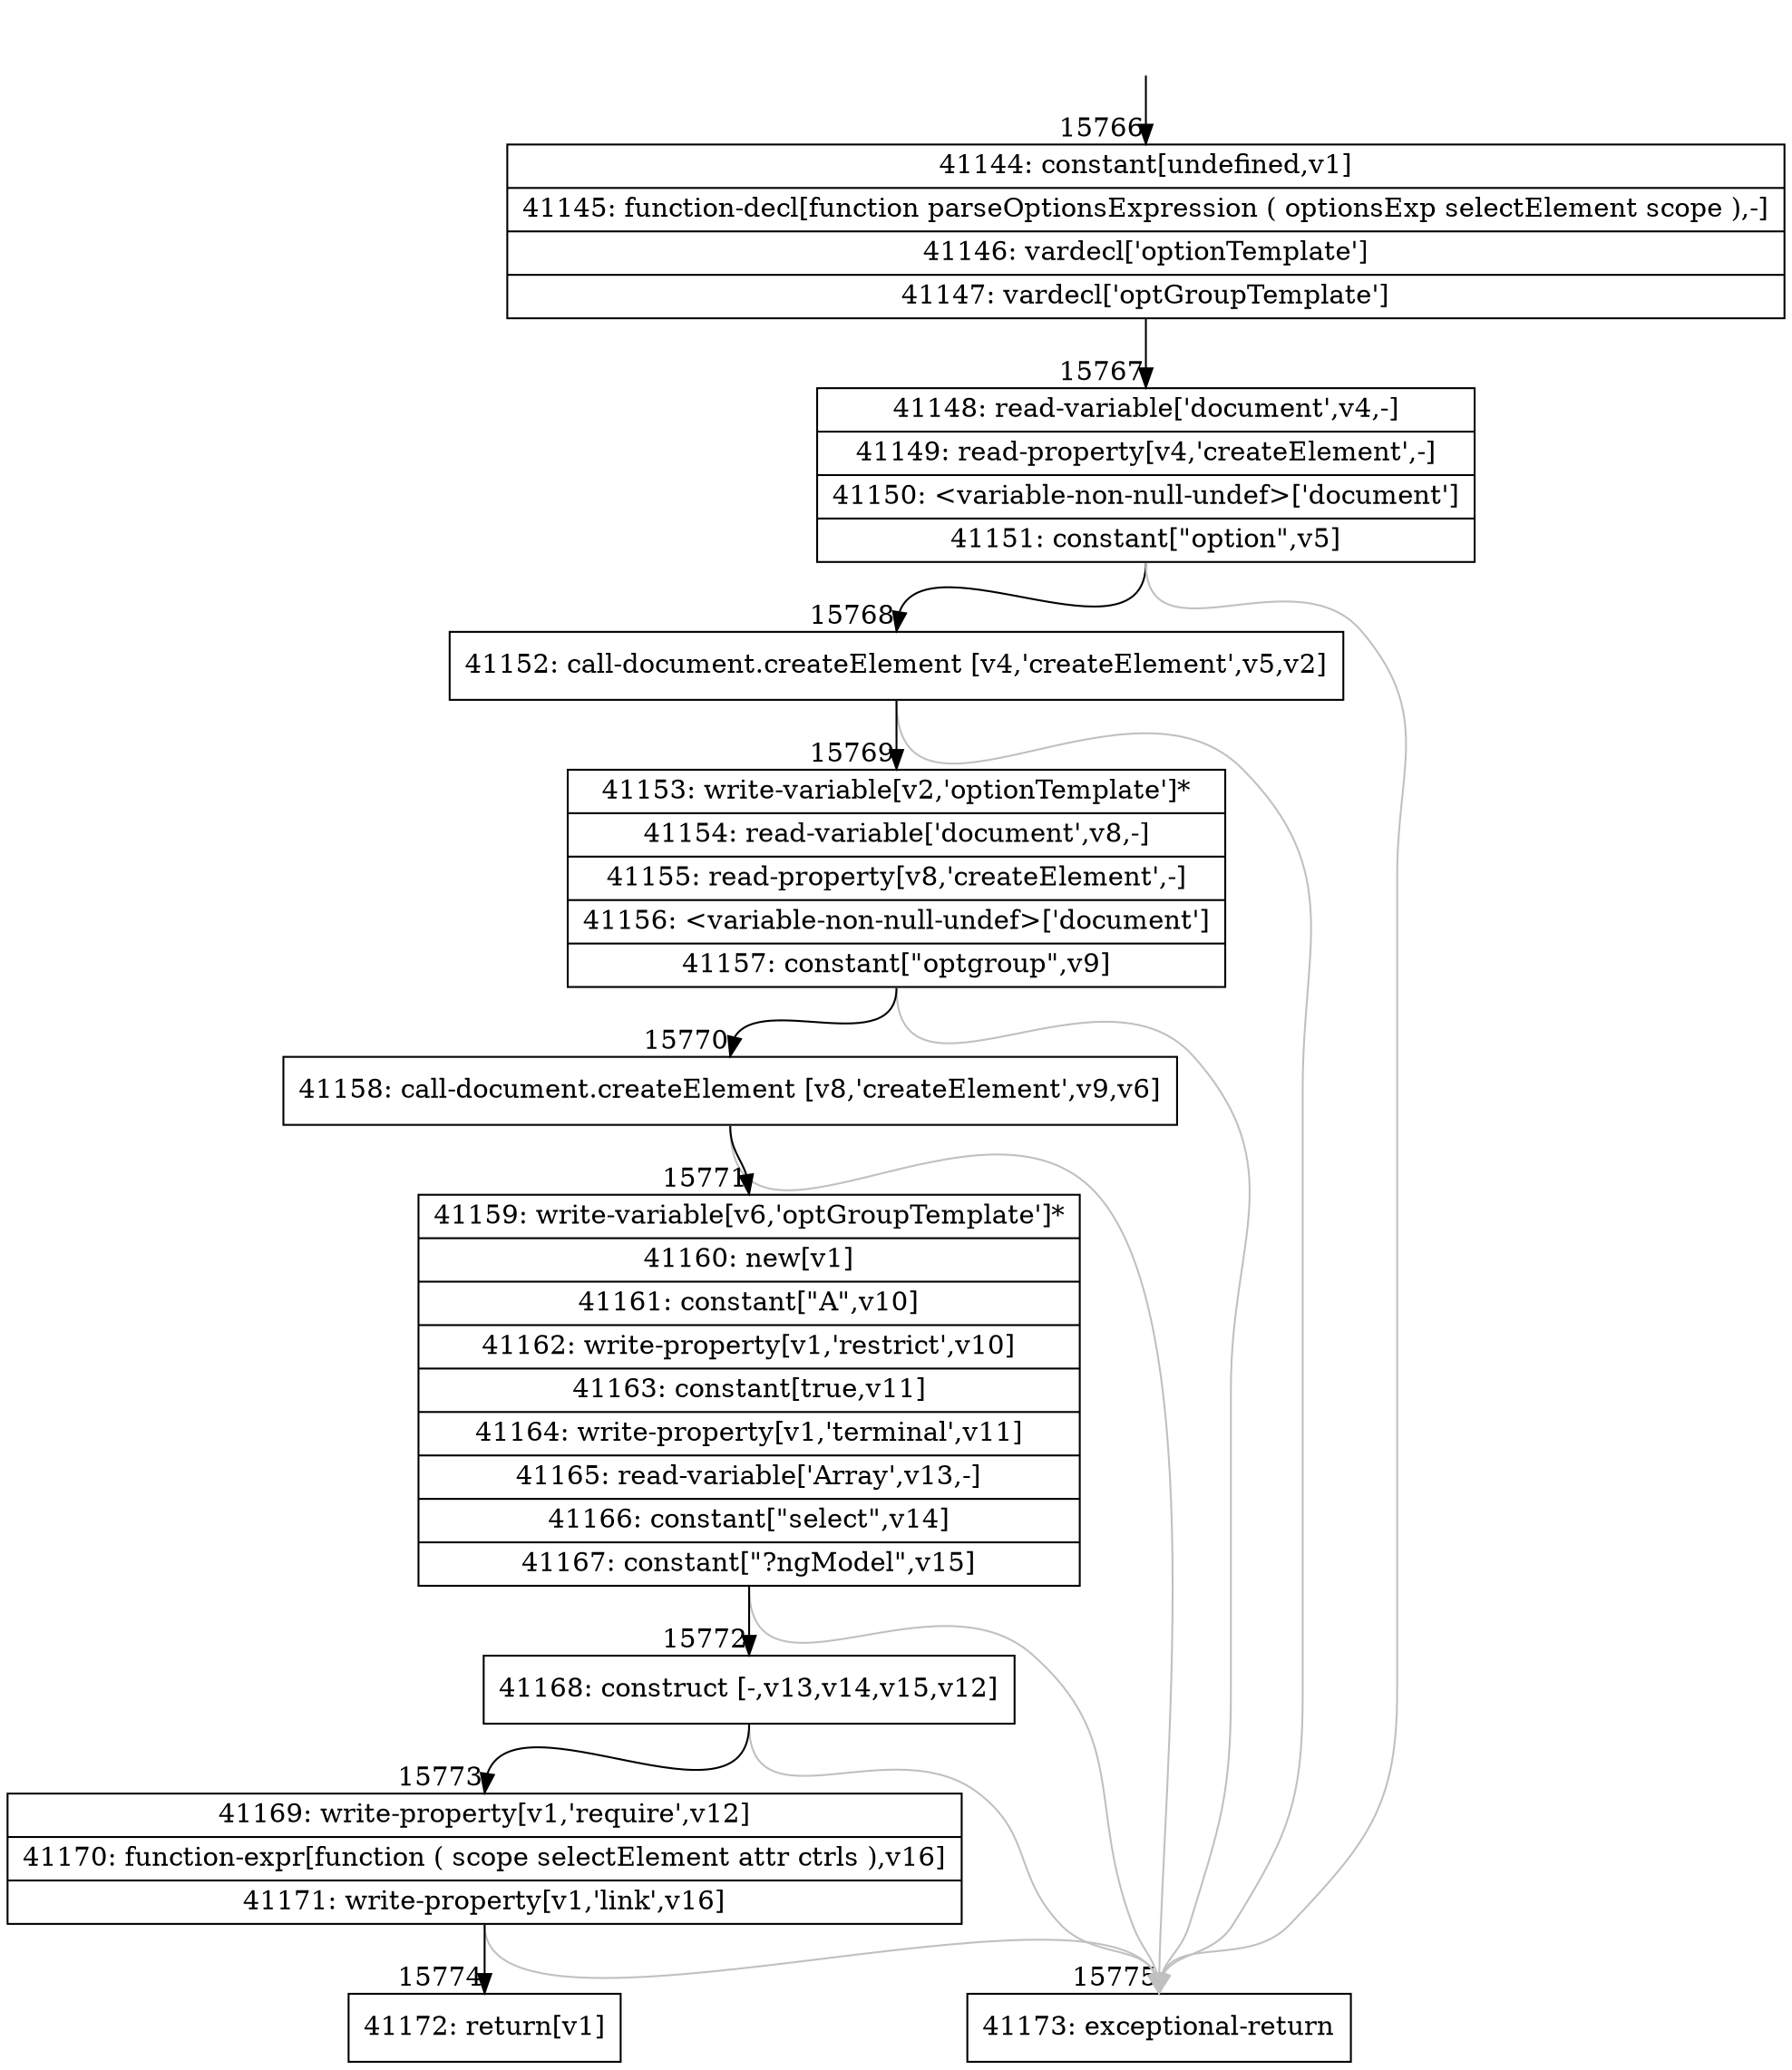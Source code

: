 digraph {
rankdir="TD"
BB_entry1228[shape=none,label=""];
BB_entry1228 -> BB15766 [tailport=s, headport=n, headlabel="    15766"]
BB15766 [shape=record label="{41144: constant[undefined,v1]|41145: function-decl[function parseOptionsExpression ( optionsExp selectElement scope ),-]|41146: vardecl['optionTemplate']|41147: vardecl['optGroupTemplate']}" ] 
BB15766 -> BB15767 [tailport=s, headport=n, headlabel="      15767"]
BB15767 [shape=record label="{41148: read-variable['document',v4,-]|41149: read-property[v4,'createElement',-]|41150: \<variable-non-null-undef\>['document']|41151: constant[\"option\",v5]}" ] 
BB15767 -> BB15768 [tailport=s, headport=n, headlabel="      15768"]
BB15767 -> BB15775 [tailport=s, headport=n, color=gray, headlabel="      15775"]
BB15768 [shape=record label="{41152: call-document.createElement [v4,'createElement',v5,v2]}" ] 
BB15768 -> BB15769 [tailport=s, headport=n, headlabel="      15769"]
BB15768 -> BB15775 [tailport=s, headport=n, color=gray]
BB15769 [shape=record label="{41153: write-variable[v2,'optionTemplate']*|41154: read-variable['document',v8,-]|41155: read-property[v8,'createElement',-]|41156: \<variable-non-null-undef\>['document']|41157: constant[\"optgroup\",v9]}" ] 
BB15769 -> BB15770 [tailport=s, headport=n, headlabel="      15770"]
BB15769 -> BB15775 [tailport=s, headport=n, color=gray]
BB15770 [shape=record label="{41158: call-document.createElement [v8,'createElement',v9,v6]}" ] 
BB15770 -> BB15771 [tailport=s, headport=n, headlabel="      15771"]
BB15770 -> BB15775 [tailport=s, headport=n, color=gray]
BB15771 [shape=record label="{41159: write-variable[v6,'optGroupTemplate']*|41160: new[v1]|41161: constant[\"A\",v10]|41162: write-property[v1,'restrict',v10]|41163: constant[true,v11]|41164: write-property[v1,'terminal',v11]|41165: read-variable['Array',v13,-]|41166: constant[\"select\",v14]|41167: constant[\"?ngModel\",v15]}" ] 
BB15771 -> BB15772 [tailport=s, headport=n, headlabel="      15772"]
BB15771 -> BB15775 [tailport=s, headport=n, color=gray]
BB15772 [shape=record label="{41168: construct [-,v13,v14,v15,v12]}" ] 
BB15772 -> BB15773 [tailport=s, headport=n, headlabel="      15773"]
BB15772 -> BB15775 [tailport=s, headport=n, color=gray]
BB15773 [shape=record label="{41169: write-property[v1,'require',v12]|41170: function-expr[function ( scope selectElement attr ctrls ),v16]|41171: write-property[v1,'link',v16]}" ] 
BB15773 -> BB15774 [tailport=s, headport=n, headlabel="      15774"]
BB15773 -> BB15775 [tailport=s, headport=n, color=gray]
BB15774 [shape=record label="{41172: return[v1]}" ] 
BB15775 [shape=record label="{41173: exceptional-return}" ] 
//#$~ 26442
}
